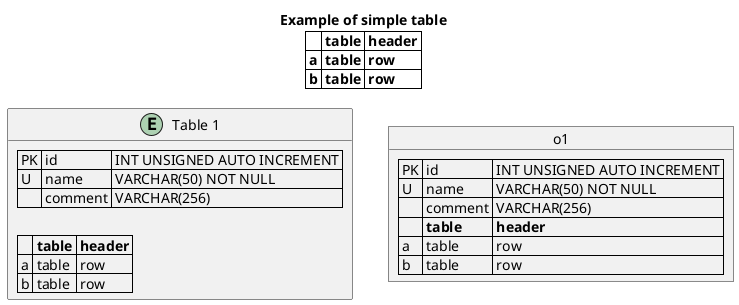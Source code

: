 {
  "sha1": "sszxyzy6ehw0gie2h0spe0ufhpw7l99",
  "insertion": {
    "when": "2024-06-04T17:28:45.428Z",
    "url": "https://github.com/plantuml/plantuml/issues/415",
    "user": "plantuml@gmail.com"
  }
}
@startuml

title
  Example of simple table
  |= |= table |= header |
  | a | table | row |
  | b | table | row |
end title


entity "Table 1" as table {
  | PK | id | INT UNSIGNED AUTO INCREMENT |
  | U  | name | VARCHAR(50) NOT NULL |
  |    | comment | VARCHAR(256) |

  |= |= table |= header |
  | a | table | row |
  | b | table | row |
}

Object o1 {
  | PK | id | INT UNSIGNED AUTO INCREMENT |
  | U  | name | VARCHAR(50) NOT NULL |
  |    | comment | VARCHAR(256) |

  |= |= table |= header |
  | a | table | row |
  | b | table | row |
}


@enduml
